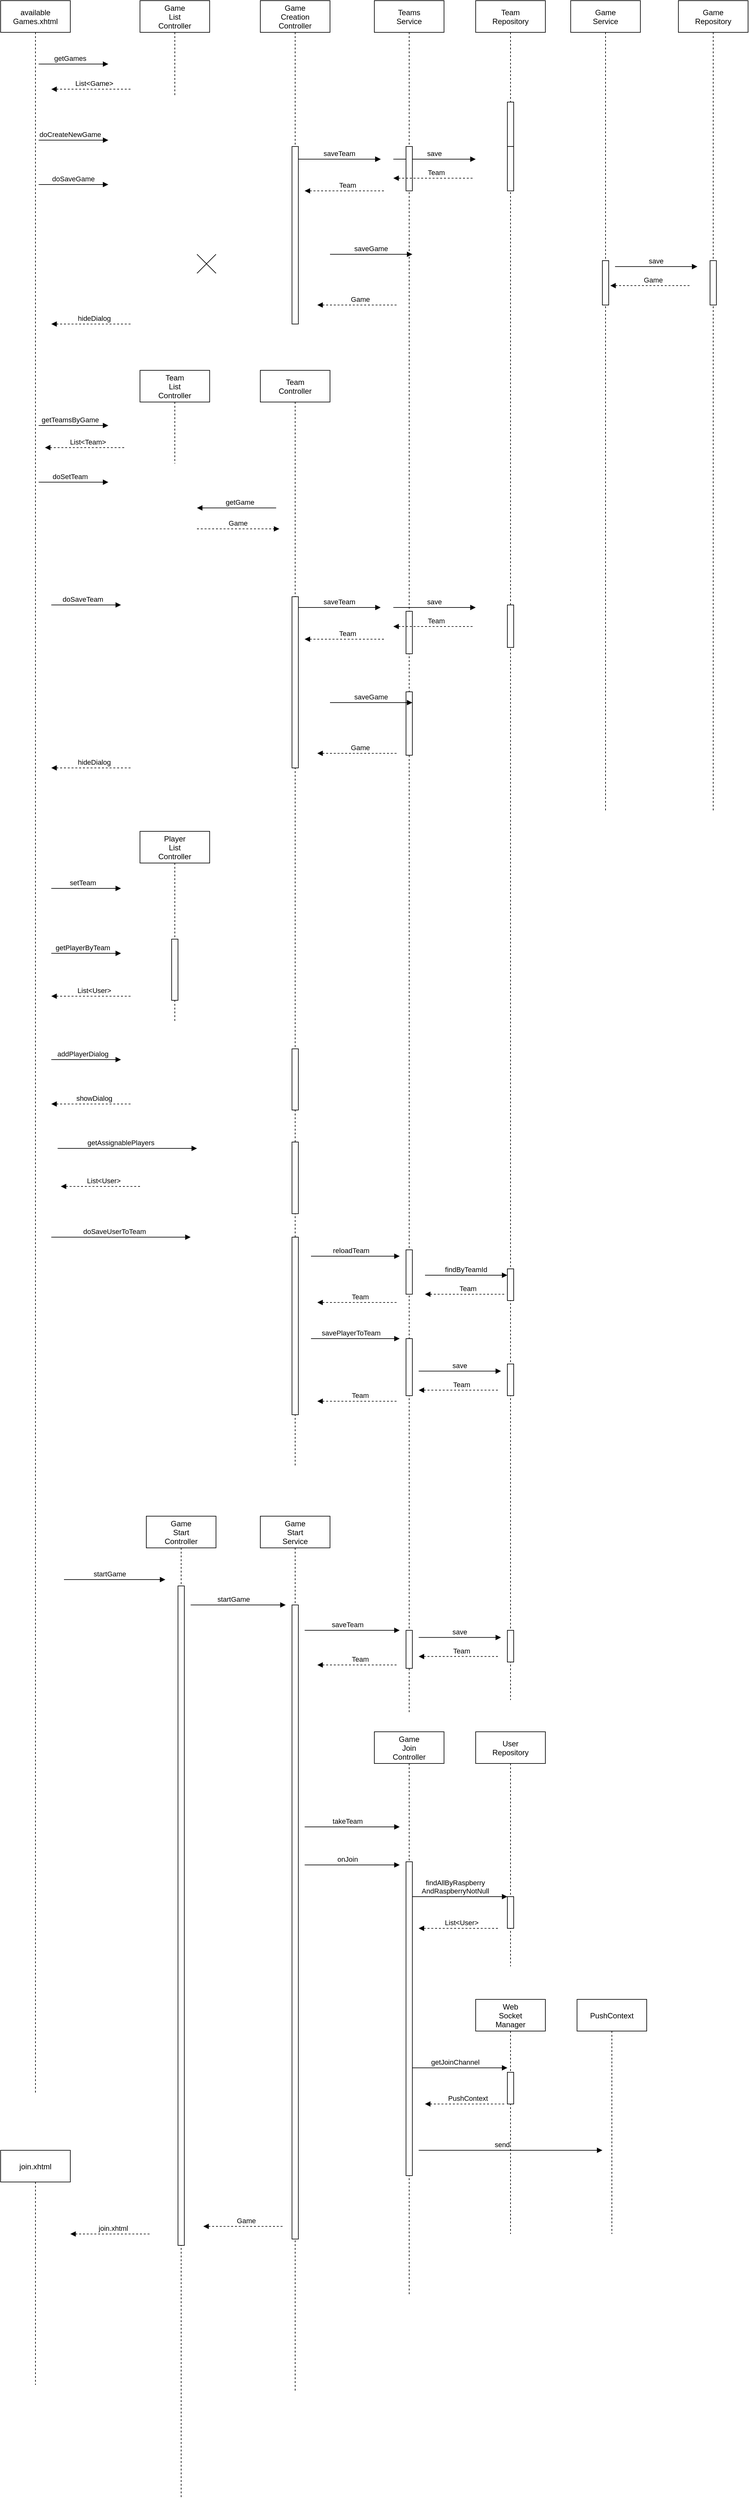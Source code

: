 <mxfile version="14.7.6" type="device"><diagram id="kgpKYQtTHZ0yAKxKKP6v" name="Page-1"><mxGraphModel dx="1500" dy="2580" grid="1" gridSize="10" guides="1" tooltips="1" connect="1" arrows="1" fold="1" page="1" pageScale="1" pageWidth="850" pageHeight="1100" math="0" shadow="0"><root><mxCell id="0"/><mxCell id="1" parent="0"/><mxCell id="PZsr2n9n497IH0BPCiel-1" value="Game&#10;Creation&#10;Controller" style="shape=umlLifeline;perimeter=lifelinePerimeter;container=1;collapsible=0;recursiveResize=0;rounded=0;shadow=0;strokeWidth=1;size=50;" vertex="1" parent="1"><mxGeometry x="2310" y="400" width="110" height="470" as="geometry"/></mxCell><mxCell id="PZsr2n9n497IH0BPCiel-2" value="" style="points=[];perimeter=orthogonalPerimeter;rounded=0;shadow=0;strokeWidth=1;" vertex="1" parent="PZsr2n9n497IH0BPCiel-1"><mxGeometry x="50" y="230" width="10" height="190" as="geometry"/></mxCell><mxCell id="PZsr2n9n497IH0BPCiel-4" value="Teams&#10;Service" style="shape=umlLifeline;perimeter=lifelinePerimeter;container=1;collapsible=0;recursiveResize=0;rounded=0;shadow=0;strokeWidth=1;size=50;" vertex="1" parent="1"><mxGeometry x="2490" y="400" width="110" height="2700" as="geometry"/></mxCell><mxCell id="PZsr2n9n497IH0BPCiel-94" value="" style="points=[];perimeter=orthogonalPerimeter;rounded=0;shadow=0;strokeWidth=1;" vertex="1" parent="PZsr2n9n497IH0BPCiel-4"><mxGeometry x="50" y="963" width="10" height="67" as="geometry"/></mxCell><mxCell id="PZsr2n9n497IH0BPCiel-96" value="" style="points=[];perimeter=orthogonalPerimeter;rounded=0;shadow=0;strokeWidth=1;" vertex="1" parent="PZsr2n9n497IH0BPCiel-4"><mxGeometry x="50" y="1090" width="10" height="100" as="geometry"/></mxCell><mxCell id="PZsr2n9n497IH0BPCiel-103" value="" style="points=[];perimeter=orthogonalPerimeter;rounded=0;shadow=0;strokeWidth=1;" vertex="1" parent="PZsr2n9n497IH0BPCiel-4"><mxGeometry x="50" y="1970" width="10" height="70" as="geometry"/></mxCell><mxCell id="PZsr2n9n497IH0BPCiel-104" value="" style="points=[];perimeter=orthogonalPerimeter;rounded=0;shadow=0;strokeWidth=1;" vertex="1" parent="PZsr2n9n497IH0BPCiel-4"><mxGeometry x="50" y="2110" width="10" height="90" as="geometry"/></mxCell><mxCell id="PZsr2n9n497IH0BPCiel-114" value="" style="points=[];perimeter=orthogonalPerimeter;rounded=0;shadow=0;strokeWidth=1;" vertex="1" parent="PZsr2n9n497IH0BPCiel-4"><mxGeometry x="50" y="2570" width="10" height="60" as="geometry"/></mxCell><mxCell id="PZsr2n9n497IH0BPCiel-6" value="Game&#10;Service" style="shape=umlLifeline;perimeter=lifelinePerimeter;container=1;collapsible=0;recursiveResize=0;rounded=0;shadow=0;strokeWidth=1;size=50;" vertex="1" parent="1"><mxGeometry x="2800" y="400" width="110" height="1280" as="geometry"/></mxCell><mxCell id="PZsr2n9n497IH0BPCiel-26" value="save" style="verticalAlign=bottom;endArrow=block;shadow=0;strokeWidth=1;" edge="1" parent="PZsr2n9n497IH0BPCiel-6"><mxGeometry relative="1" as="geometry"><mxPoint x="70" y="419.43" as="sourcePoint"/><mxPoint x="200" y="419.43" as="targetPoint"/></mxGeometry></mxCell><mxCell id="PZsr2n9n497IH0BPCiel-30" value="Game" style="verticalAlign=bottom;endArrow=block;shadow=0;strokeWidth=1;dashed=1;" edge="1" parent="PZsr2n9n497IH0BPCiel-6"><mxGeometry x="-0.092" relative="1" as="geometry"><mxPoint x="187.5" y="449.43" as="sourcePoint"/><mxPoint x="62.5" y="449.43" as="targetPoint"/><mxPoint as="offset"/></mxGeometry></mxCell><mxCell id="PZsr2n9n497IH0BPCiel-35" value="" style="points=[];perimeter=orthogonalPerimeter;rounded=0;shadow=0;strokeWidth=1;" vertex="1" parent="PZsr2n9n497IH0BPCiel-6"><mxGeometry x="50" y="410" width="10" height="70" as="geometry"/></mxCell><mxCell id="PZsr2n9n497IH0BPCiel-8" value="saveTeam" style="verticalAlign=bottom;endArrow=block;shadow=0;strokeWidth=1;" edge="1" parent="1"><mxGeometry relative="1" as="geometry"><mxPoint x="2370" y="650" as="sourcePoint"/><mxPoint x="2500" y="650" as="targetPoint"/></mxGeometry></mxCell><mxCell id="PZsr2n9n497IH0BPCiel-9" value="doCreateNewGame" style="verticalAlign=bottom;endArrow=block;shadow=0;strokeWidth=1;" edge="1" parent="1"><mxGeometry x="-0.091" relative="1" as="geometry"><mxPoint x="1960" y="620" as="sourcePoint"/><mxPoint x="2070" y="620" as="targetPoint"/><mxPoint as="offset"/></mxGeometry></mxCell><mxCell id="PZsr2n9n497IH0BPCiel-10" value="available&#10;Games.xhtml" style="shape=umlLifeline;perimeter=lifelinePerimeter;container=1;collapsible=0;recursiveResize=0;rounded=0;shadow=0;strokeWidth=1;size=50;" vertex="1" parent="1"><mxGeometry x="1900" y="400" width="110" height="3300" as="geometry"/></mxCell><mxCell id="PZsr2n9n497IH0BPCiel-14" value="doSaveGame" style="verticalAlign=bottom;endArrow=block;shadow=0;strokeWidth=1;" edge="1" parent="1"><mxGeometry relative="1" as="geometry"><mxPoint x="1960" y="690" as="sourcePoint"/><mxPoint x="2070" y="690" as="targetPoint"/><mxPoint as="offset"/></mxGeometry></mxCell><mxCell id="PZsr2n9n497IH0BPCiel-18" value="Game&#10;Repository" style="shape=umlLifeline;perimeter=lifelinePerimeter;container=1;collapsible=0;recursiveResize=0;rounded=0;shadow=0;strokeWidth=1;size=50;" vertex="1" parent="1"><mxGeometry x="2970" y="400" width="110" height="1280" as="geometry"/></mxCell><mxCell id="PZsr2n9n497IH0BPCiel-39" value="" style="points=[];perimeter=orthogonalPerimeter;rounded=0;shadow=0;strokeWidth=1;" vertex="1" parent="PZsr2n9n497IH0BPCiel-18"><mxGeometry x="50" y="410" width="10" height="70" as="geometry"/></mxCell><mxCell id="PZsr2n9n497IH0BPCiel-22" value="" style="shape=umlDestroy;whiteSpace=wrap;html=1;strokeWidth=1;" vertex="1" parent="1"><mxGeometry x="2210" y="800" width="30" height="30" as="geometry"/></mxCell><mxCell id="PZsr2n9n497IH0BPCiel-25" value="save" style="verticalAlign=bottom;endArrow=block;shadow=0;strokeWidth=1;" edge="1" parent="1"><mxGeometry relative="1" as="geometry"><mxPoint x="2520" y="650" as="sourcePoint"/><mxPoint x="2650" y="650" as="targetPoint"/></mxGeometry></mxCell><mxCell id="PZsr2n9n497IH0BPCiel-32" value="" style="points=[];perimeter=orthogonalPerimeter;rounded=0;shadow=0;strokeWidth=1;" vertex="1" parent="1"><mxGeometry x="2360" y="630" width="10" height="280" as="geometry"/></mxCell><mxCell id="PZsr2n9n497IH0BPCiel-33" value="" style="points=[];perimeter=orthogonalPerimeter;rounded=0;shadow=0;strokeWidth=1;" vertex="1" parent="1"><mxGeometry x="2540" y="630" width="10" height="70" as="geometry"/></mxCell><mxCell id="PZsr2n9n497IH0BPCiel-34" value="Game" style="verticalAlign=bottom;endArrow=block;shadow=0;strokeWidth=1;dashed=1;" edge="1" parent="1"><mxGeometry x="-0.092" relative="1" as="geometry"><mxPoint x="2525" y="880.0" as="sourcePoint"/><mxPoint x="2400" y="880.0" as="targetPoint"/><mxPoint as="offset"/></mxGeometry></mxCell><mxCell id="PZsr2n9n497IH0BPCiel-38" value="Team&#10;Repository" style="shape=umlLifeline;perimeter=lifelinePerimeter;container=1;collapsible=0;recursiveResize=0;rounded=0;shadow=0;strokeWidth=1;size=50;" vertex="1" parent="1"><mxGeometry x="2650" y="400" width="110" height="2680" as="geometry"/></mxCell><mxCell id="PZsr2n9n497IH0BPCiel-52" value="" style="points=[];perimeter=orthogonalPerimeter;rounded=0;shadow=0;strokeWidth=1;" vertex="1" parent="PZsr2n9n497IH0BPCiel-38"><mxGeometry x="50" y="160" width="10" height="70" as="geometry"/></mxCell><mxCell id="PZsr2n9n497IH0BPCiel-40" value="" style="points=[];perimeter=orthogonalPerimeter;rounded=0;shadow=0;strokeWidth=1;" vertex="1" parent="1"><mxGeometry x="2700" y="630" width="10" height="70" as="geometry"/></mxCell><mxCell id="PZsr2n9n497IH0BPCiel-36" value="Team" style="verticalAlign=bottom;endArrow=block;shadow=0;strokeWidth=1;dashed=1;" edge="1" parent="1"><mxGeometry x="-0.092" relative="1" as="geometry"><mxPoint x="2645" y="680.0" as="sourcePoint"/><mxPoint x="2520" y="680.0" as="targetPoint"/><mxPoint as="offset"/></mxGeometry></mxCell><mxCell id="PZsr2n9n497IH0BPCiel-41" value="Team" style="verticalAlign=bottom;endArrow=block;shadow=0;strokeWidth=1;dashed=1;" edge="1" parent="1"><mxGeometry x="-0.092" relative="1" as="geometry"><mxPoint x="2505" y="700.0" as="sourcePoint"/><mxPoint x="2380" y="700.0" as="targetPoint"/><mxPoint as="offset"/></mxGeometry></mxCell><mxCell id="PZsr2n9n497IH0BPCiel-42" value="Team&#10;Controller" style="shape=umlLifeline;perimeter=lifelinePerimeter;container=1;collapsible=0;recursiveResize=0;rounded=0;shadow=0;strokeWidth=1;size=50;" vertex="1" parent="1"><mxGeometry x="2310" y="983" width="110" height="1727" as="geometry"/></mxCell><mxCell id="PZsr2n9n497IH0BPCiel-43" value="" style="points=[];perimeter=orthogonalPerimeter;rounded=0;shadow=0;strokeWidth=1;" vertex="1" parent="PZsr2n9n497IH0BPCiel-42"><mxGeometry x="50" y="357" width="10" height="270" as="geometry"/></mxCell><mxCell id="PZsr2n9n497IH0BPCiel-84" value="" style="points=[];perimeter=orthogonalPerimeter;rounded=0;shadow=0;strokeWidth=1;" vertex="1" parent="PZsr2n9n497IH0BPCiel-42"><mxGeometry x="50" y="1070" width="10" height="96.5" as="geometry"/></mxCell><mxCell id="PZsr2n9n497IH0BPCiel-44" value="doSaveTeam" style="verticalAlign=bottom;endArrow=block;shadow=0;strokeWidth=1;" edge="1" parent="1"><mxGeometry x="-0.091" relative="1" as="geometry"><mxPoint x="1980.0" y="1353" as="sourcePoint"/><mxPoint x="2090.0" y="1353" as="targetPoint"/><mxPoint as="offset"/></mxGeometry></mxCell><mxCell id="PZsr2n9n497IH0BPCiel-45" value="Game&#10;List&#10;Controller" style="shape=umlLifeline;perimeter=lifelinePerimeter;container=1;collapsible=0;recursiveResize=0;rounded=0;shadow=0;strokeWidth=1;size=50;" vertex="1" parent="1"><mxGeometry x="2120" y="400" width="110" height="150" as="geometry"/></mxCell><mxCell id="PZsr2n9n497IH0BPCiel-47" value="Team&#10;List&#10;Controller" style="shape=umlLifeline;perimeter=lifelinePerimeter;container=1;collapsible=0;recursiveResize=0;rounded=0;shadow=0;strokeWidth=1;size=50;" vertex="1" parent="1"><mxGeometry x="2120" y="983" width="110" height="147" as="geometry"/></mxCell><mxCell id="PZsr2n9n497IH0BPCiel-49" value="getGames" style="verticalAlign=bottom;endArrow=block;shadow=0;strokeWidth=1;" edge="1" parent="1"><mxGeometry x="-0.091" relative="1" as="geometry"><mxPoint x="1960" y="500" as="sourcePoint"/><mxPoint x="2070" y="500" as="targetPoint"/><mxPoint as="offset"/></mxGeometry></mxCell><mxCell id="PZsr2n9n497IH0BPCiel-50" value="getTeamsByGame" style="verticalAlign=bottom;endArrow=block;shadow=0;strokeWidth=1;" edge="1" parent="1"><mxGeometry x="-0.091" relative="1" as="geometry"><mxPoint x="1960" y="1070" as="sourcePoint"/><mxPoint x="2070" y="1070" as="targetPoint"/><mxPoint as="offset"/></mxGeometry></mxCell><mxCell id="PZsr2n9n497IH0BPCiel-51" value="saveTeam" style="verticalAlign=bottom;endArrow=block;shadow=0;strokeWidth=1;" edge="1" parent="1"><mxGeometry relative="1" as="geometry"><mxPoint x="2370" y="650" as="sourcePoint"/><mxPoint x="2500" y="650" as="targetPoint"/></mxGeometry></mxCell><mxCell id="PZsr2n9n497IH0BPCiel-17" value="saveGame" style="verticalAlign=bottom;endArrow=block;shadow=0;strokeWidth=1;" edge="1" parent="1"><mxGeometry relative="1" as="geometry"><mxPoint x="2420" y="800" as="sourcePoint"/><mxPoint x="2550" y="800" as="targetPoint"/></mxGeometry></mxCell><mxCell id="PZsr2n9n497IH0BPCiel-53" value="saveTeam" style="verticalAlign=bottom;endArrow=block;shadow=0;strokeWidth=1;" edge="1" parent="1"><mxGeometry relative="1" as="geometry"><mxPoint x="2370" y="650" as="sourcePoint"/><mxPoint x="2500" y="650" as="targetPoint"/></mxGeometry></mxCell><mxCell id="PZsr2n9n497IH0BPCiel-54" value="saveTeam" style="verticalAlign=bottom;endArrow=block;shadow=0;strokeWidth=1;" edge="1" parent="1"><mxGeometry relative="1" as="geometry"><mxPoint x="2370" y="1357" as="sourcePoint"/><mxPoint x="2500" y="1357" as="targetPoint"/></mxGeometry></mxCell><mxCell id="PZsr2n9n497IH0BPCiel-55" value="Team" style="verticalAlign=bottom;endArrow=block;shadow=0;strokeWidth=1;dashed=1;" edge="1" parent="1"><mxGeometry x="-0.092" relative="1" as="geometry"><mxPoint x="2505" y="1407.0" as="sourcePoint"/><mxPoint x="2380" y="1407.0" as="targetPoint"/><mxPoint as="offset"/></mxGeometry></mxCell><mxCell id="PZsr2n9n497IH0BPCiel-56" value="Team" style="verticalAlign=bottom;endArrow=block;shadow=0;strokeWidth=1;dashed=1;" edge="1" parent="1"><mxGeometry x="-0.092" relative="1" as="geometry"><mxPoint x="2645" y="1387.0" as="sourcePoint"/><mxPoint x="2520" y="1387.0" as="targetPoint"/><mxPoint as="offset"/></mxGeometry></mxCell><mxCell id="PZsr2n9n497IH0BPCiel-57" value="save" style="verticalAlign=bottom;endArrow=block;shadow=0;strokeWidth=1;" edge="1" parent="1"><mxGeometry relative="1" as="geometry"><mxPoint x="2520" y="1357" as="sourcePoint"/><mxPoint x="2650" y="1357" as="targetPoint"/></mxGeometry></mxCell><mxCell id="PZsr2n9n497IH0BPCiel-58" value="saveGame" style="verticalAlign=bottom;endArrow=block;shadow=0;strokeWidth=1;" edge="1" parent="1"><mxGeometry relative="1" as="geometry"><mxPoint x="2420" y="1507" as="sourcePoint"/><mxPoint x="2550" y="1507" as="targetPoint"/></mxGeometry></mxCell><mxCell id="PZsr2n9n497IH0BPCiel-59" value="Game" style="verticalAlign=bottom;endArrow=block;shadow=0;strokeWidth=1;dashed=1;" edge="1" parent="1"><mxGeometry x="-0.092" relative="1" as="geometry"><mxPoint x="2525" y="1587" as="sourcePoint"/><mxPoint x="2400" y="1587" as="targetPoint"/><mxPoint as="offset"/></mxGeometry></mxCell><mxCell id="PZsr2n9n497IH0BPCiel-65" value="hideDialog" style="verticalAlign=bottom;endArrow=block;shadow=0;strokeWidth=1;dashed=1;" edge="1" parent="1"><mxGeometry x="-0.092" relative="1" as="geometry"><mxPoint x="2105" y="910" as="sourcePoint"/><mxPoint x="1980" y="910" as="targetPoint"/><mxPoint as="offset"/></mxGeometry></mxCell><mxCell id="PZsr2n9n497IH0BPCiel-66" value="hideDialog" style="verticalAlign=bottom;endArrow=block;shadow=0;strokeWidth=1;dashed=1;" edge="1" parent="1"><mxGeometry x="-0.092" relative="1" as="geometry"><mxPoint x="2105" y="1610" as="sourcePoint"/><mxPoint x="1980" y="1610" as="targetPoint"/><mxPoint as="offset"/></mxGeometry></mxCell><mxCell id="PZsr2n9n497IH0BPCiel-67" value="List&lt;Game&gt;" style="verticalAlign=bottom;endArrow=block;shadow=0;strokeWidth=1;dashed=1;" edge="1" parent="1"><mxGeometry x="-0.092" relative="1" as="geometry"><mxPoint x="2105" y="539.66" as="sourcePoint"/><mxPoint x="1980" y="539.66" as="targetPoint"/><mxPoint as="offset"/></mxGeometry></mxCell><mxCell id="PZsr2n9n497IH0BPCiel-68" value="List&lt;Team&gt;" style="verticalAlign=bottom;endArrow=block;shadow=0;strokeWidth=1;dashed=1;" edge="1" parent="1"><mxGeometry x="-0.092" relative="1" as="geometry"><mxPoint x="2095" y="1104.86" as="sourcePoint"/><mxPoint x="1970" y="1104.86" as="targetPoint"/><mxPoint as="offset"/></mxGeometry></mxCell><mxCell id="PZsr2n9n497IH0BPCiel-69" value="doSetTeam" style="verticalAlign=bottom;endArrow=block;shadow=0;strokeWidth=1;" edge="1" parent="1"><mxGeometry x="-0.091" relative="1" as="geometry"><mxPoint x="1960.0" y="1159.43" as="sourcePoint"/><mxPoint x="2070.0" y="1159.43" as="targetPoint"/><mxPoint as="offset"/></mxGeometry></mxCell><mxCell id="PZsr2n9n497IH0BPCiel-70" value="getGame" style="verticalAlign=bottom;endArrow=block;shadow=0;strokeWidth=1;" edge="1" parent="1"><mxGeometry x="-0.092" relative="1" as="geometry"><mxPoint x="2335" y="1200.0" as="sourcePoint"/><mxPoint x="2210" y="1200.0" as="targetPoint"/><mxPoint as="offset"/></mxGeometry></mxCell><mxCell id="PZsr2n9n497IH0BPCiel-71" value="Game" style="verticalAlign=bottom;endArrow=block;shadow=0;strokeWidth=1;dashed=1;" edge="1" parent="1"><mxGeometry relative="1" as="geometry"><mxPoint x="2210" y="1233" as="sourcePoint"/><mxPoint x="2340" y="1233" as="targetPoint"/></mxGeometry></mxCell><mxCell id="PZsr2n9n497IH0BPCiel-72" value="Player&#10;List&#10;Controller" style="shape=umlLifeline;perimeter=lifelinePerimeter;container=1;collapsible=0;recursiveResize=0;rounded=0;shadow=0;strokeWidth=1;size=50;" vertex="1" parent="1"><mxGeometry x="2120" y="1710" width="110" height="300" as="geometry"/></mxCell><mxCell id="PZsr2n9n497IH0BPCiel-73" value="setTeam" style="verticalAlign=bottom;endArrow=block;shadow=0;strokeWidth=1;" edge="1" parent="1"><mxGeometry x="-0.091" relative="1" as="geometry"><mxPoint x="1980" y="1800" as="sourcePoint"/><mxPoint x="2090" y="1800" as="targetPoint"/><mxPoint as="offset"/></mxGeometry></mxCell><mxCell id="PZsr2n9n497IH0BPCiel-74" value="getPlayerByTeam" style="verticalAlign=bottom;endArrow=block;shadow=0;strokeWidth=1;" edge="1" parent="1"><mxGeometry x="-0.091" relative="1" as="geometry"><mxPoint x="1980" y="1902.43" as="sourcePoint"/><mxPoint x="2090" y="1902.43" as="targetPoint"/><mxPoint as="offset"/></mxGeometry></mxCell><mxCell id="PZsr2n9n497IH0BPCiel-75" value="List&lt;User&gt;" style="verticalAlign=bottom;endArrow=block;shadow=0;strokeWidth=1;dashed=1;" edge="1" parent="1"><mxGeometry x="-0.092" relative="1" as="geometry"><mxPoint x="2105" y="1970" as="sourcePoint"/><mxPoint x="1980" y="1970" as="targetPoint"/><mxPoint as="offset"/></mxGeometry></mxCell><mxCell id="PZsr2n9n497IH0BPCiel-76" value="addPlayerDialog" style="verticalAlign=bottom;endArrow=block;shadow=0;strokeWidth=1;" edge="1" parent="1"><mxGeometry x="-0.091" relative="1" as="geometry"><mxPoint x="1980.0" y="2070.0" as="sourcePoint"/><mxPoint x="2090.0" y="2070.0" as="targetPoint"/><mxPoint as="offset"/></mxGeometry></mxCell><mxCell id="PZsr2n9n497IH0BPCiel-77" value="showDialog" style="verticalAlign=bottom;endArrow=block;shadow=0;strokeWidth=1;dashed=1;" edge="1" parent="1"><mxGeometry x="-0.092" relative="1" as="geometry"><mxPoint x="2105" y="2140" as="sourcePoint"/><mxPoint x="1980" y="2140" as="targetPoint"/><mxPoint as="offset"/></mxGeometry></mxCell><mxCell id="PZsr2n9n497IH0BPCiel-78" value="getAssignablePlayers" style="verticalAlign=bottom;endArrow=block;shadow=0;strokeWidth=1;" edge="1" parent="1"><mxGeometry x="-0.091" relative="1" as="geometry"><mxPoint x="1990.0" y="2210.0" as="sourcePoint"/><mxPoint x="2210" y="2210" as="targetPoint"/><mxPoint as="offset"/></mxGeometry></mxCell><mxCell id="PZsr2n9n497IH0BPCiel-79" value="doSaveUserToTeam" style="verticalAlign=bottom;endArrow=block;shadow=0;strokeWidth=1;" edge="1" parent="1"><mxGeometry x="-0.091" relative="1" as="geometry"><mxPoint x="1980.0" y="2350.0" as="sourcePoint"/><mxPoint x="2200" y="2350" as="targetPoint"/><mxPoint as="offset"/></mxGeometry></mxCell><mxCell id="PZsr2n9n497IH0BPCiel-81" value="List&lt;User&gt;" style="verticalAlign=bottom;endArrow=block;shadow=0;strokeWidth=1;dashed=1;" edge="1" parent="1"><mxGeometry x="-0.092" relative="1" as="geometry"><mxPoint x="2120" y="2270" as="sourcePoint"/><mxPoint x="1995" y="2270" as="targetPoint"/><mxPoint as="offset"/></mxGeometry></mxCell><mxCell id="PZsr2n9n497IH0BPCiel-82" value="" style="points=[];perimeter=orthogonalPerimeter;rounded=0;shadow=0;strokeWidth=1;" vertex="1" parent="1"><mxGeometry x="2360" y="2350" width="10" height="280" as="geometry"/></mxCell><mxCell id="PZsr2n9n497IH0BPCiel-83" value="" style="points=[];perimeter=orthogonalPerimeter;rounded=0;shadow=0;strokeWidth=1;" vertex="1" parent="1"><mxGeometry x="2360" y="2200" width="10" height="113" as="geometry"/></mxCell><mxCell id="PZsr2n9n497IH0BPCiel-85" value="" style="points=[];perimeter=orthogonalPerimeter;rounded=0;shadow=0;strokeWidth=1;" vertex="1" parent="1"><mxGeometry x="2170" y="1880" width="10" height="96.5" as="geometry"/></mxCell><mxCell id="PZsr2n9n497IH0BPCiel-88" value="savePlayerToTeam" style="verticalAlign=bottom;endArrow=block;shadow=0;strokeWidth=1;" edge="1" parent="1"><mxGeometry x="-0.091" relative="1" as="geometry"><mxPoint x="2390.0" y="2510.0" as="sourcePoint"/><mxPoint x="2530" y="2510" as="targetPoint"/><mxPoint as="offset"/></mxGeometry></mxCell><mxCell id="PZsr2n9n497IH0BPCiel-89" value="Team" style="verticalAlign=bottom;endArrow=block;shadow=0;strokeWidth=1;dashed=1;" edge="1" parent="1"><mxGeometry x="-0.092" relative="1" as="geometry"><mxPoint x="2525" y="2608.7" as="sourcePoint"/><mxPoint x="2400" y="2608.7" as="targetPoint"/><mxPoint as="offset"/></mxGeometry></mxCell><mxCell id="PZsr2n9n497IH0BPCiel-92" value="Team" style="verticalAlign=bottom;endArrow=block;shadow=0;strokeWidth=1;dashed=1;" edge="1" parent="1"><mxGeometry x="-0.092" relative="1" as="geometry"><mxPoint x="2685" y="2591.3" as="sourcePoint"/><mxPoint x="2560" y="2591.3" as="targetPoint"/><mxPoint as="offset"/></mxGeometry></mxCell><mxCell id="PZsr2n9n497IH0BPCiel-93" value="save" style="verticalAlign=bottom;endArrow=block;shadow=0;strokeWidth=1;" edge="1" parent="1"><mxGeometry relative="1" as="geometry"><mxPoint x="2560" y="2561.3" as="sourcePoint"/><mxPoint x="2690" y="2561.3" as="targetPoint"/></mxGeometry></mxCell><mxCell id="PZsr2n9n497IH0BPCiel-95" value="" style="points=[];perimeter=orthogonalPerimeter;rounded=0;shadow=0;strokeWidth=1;" vertex="1" parent="1"><mxGeometry x="2700" y="1353" width="10" height="67" as="geometry"/></mxCell><mxCell id="PZsr2n9n497IH0BPCiel-99" value="reloadTeam" style="verticalAlign=bottom;endArrow=block;shadow=0;strokeWidth=1;" edge="1" parent="1"><mxGeometry x="-0.091" relative="1" as="geometry"><mxPoint x="2390.0" y="2380.0" as="sourcePoint"/><mxPoint x="2530" y="2380" as="targetPoint"/><mxPoint as="offset"/></mxGeometry></mxCell><mxCell id="PZsr2n9n497IH0BPCiel-100" value="Team" style="verticalAlign=bottom;endArrow=block;shadow=0;strokeWidth=1;dashed=1;" edge="1" parent="1"><mxGeometry x="-0.092" relative="1" as="geometry"><mxPoint x="2525" y="2453" as="sourcePoint"/><mxPoint x="2400" y="2453" as="targetPoint"/><mxPoint as="offset"/></mxGeometry></mxCell><mxCell id="PZsr2n9n497IH0BPCiel-101" value="findByTeamId" style="verticalAlign=bottom;endArrow=block;shadow=0;strokeWidth=1;" edge="1" parent="1"><mxGeometry relative="1" as="geometry"><mxPoint x="2570" y="2410.0" as="sourcePoint"/><mxPoint x="2700" y="2410.0" as="targetPoint"/></mxGeometry></mxCell><mxCell id="PZsr2n9n497IH0BPCiel-102" value="Team" style="verticalAlign=bottom;endArrow=block;shadow=0;strokeWidth=1;dashed=1;" edge="1" parent="1"><mxGeometry x="-0.092" relative="1" as="geometry"><mxPoint x="2695" y="2440.0" as="sourcePoint"/><mxPoint x="2570" y="2440.0" as="targetPoint"/><mxPoint as="offset"/></mxGeometry></mxCell><mxCell id="PZsr2n9n497IH0BPCiel-105" value="" style="points=[];perimeter=orthogonalPerimeter;rounded=0;shadow=0;strokeWidth=1;" vertex="1" parent="1"><mxGeometry x="2700" y="2550" width="10" height="50" as="geometry"/></mxCell><mxCell id="PZsr2n9n497IH0BPCiel-106" value="" style="points=[];perimeter=orthogonalPerimeter;rounded=0;shadow=0;strokeWidth=1;" vertex="1" parent="1"><mxGeometry x="2700" y="2400" width="10" height="50" as="geometry"/></mxCell><mxCell id="PZsr2n9n497IH0BPCiel-107" value="Game&#10;Start&#10;Controller" style="shape=umlLifeline;perimeter=lifelinePerimeter;container=1;collapsible=0;recursiveResize=0;rounded=0;shadow=0;strokeWidth=1;size=50;" vertex="1" parent="1"><mxGeometry x="2130" y="2790" width="110" height="1550" as="geometry"/></mxCell><mxCell id="PZsr2n9n497IH0BPCiel-108" value="" style="points=[];perimeter=orthogonalPerimeter;rounded=0;shadow=0;strokeWidth=1;" vertex="1" parent="PZsr2n9n497IH0BPCiel-107"><mxGeometry x="50" y="110" width="10" height="1040" as="geometry"/></mxCell><mxCell id="PZsr2n9n497IH0BPCiel-109" value="startGame" style="verticalAlign=bottom;endArrow=block;shadow=0;strokeWidth=1;" edge="1" parent="1"><mxGeometry x="-0.091" relative="1" as="geometry"><mxPoint x="2000" y="2890.0" as="sourcePoint"/><mxPoint x="2160" y="2890" as="targetPoint"/><mxPoint as="offset"/></mxGeometry></mxCell><mxCell id="PZsr2n9n497IH0BPCiel-110" value="Game&#10;Start&#10;Service" style="shape=umlLifeline;perimeter=lifelinePerimeter;container=1;collapsible=0;recursiveResize=0;rounded=0;shadow=0;strokeWidth=1;size=50;" vertex="1" parent="1"><mxGeometry x="2310" y="2790" width="110" height="1380" as="geometry"/></mxCell><mxCell id="PZsr2n9n497IH0BPCiel-111" value="" style="points=[];perimeter=orthogonalPerimeter;rounded=0;shadow=0;strokeWidth=1;" vertex="1" parent="PZsr2n9n497IH0BPCiel-110"><mxGeometry x="50" y="140" width="10" height="1000" as="geometry"/></mxCell><mxCell id="PZsr2n9n497IH0BPCiel-112" value="startGame" style="verticalAlign=bottom;endArrow=block;shadow=0;strokeWidth=1;" edge="1" parent="1"><mxGeometry x="-0.091" relative="1" as="geometry"><mxPoint x="2200" y="2930.0" as="sourcePoint"/><mxPoint x="2350" y="2930" as="targetPoint"/><mxPoint as="offset"/></mxGeometry></mxCell><mxCell id="PZsr2n9n497IH0BPCiel-113" value="saveTeam" style="verticalAlign=bottom;endArrow=block;shadow=0;strokeWidth=1;" edge="1" parent="1"><mxGeometry x="-0.091" relative="1" as="geometry"><mxPoint x="2380" y="2970.0" as="sourcePoint"/><mxPoint x="2530" y="2970" as="targetPoint"/><mxPoint as="offset"/></mxGeometry></mxCell><mxCell id="PZsr2n9n497IH0BPCiel-115" value="Team" style="verticalAlign=bottom;endArrow=block;shadow=0;strokeWidth=1;dashed=1;" edge="1" parent="1"><mxGeometry x="-0.092" relative="1" as="geometry"><mxPoint x="2685" y="3011.3" as="sourcePoint"/><mxPoint x="2560" y="3011.3" as="targetPoint"/><mxPoint as="offset"/></mxGeometry></mxCell><mxCell id="PZsr2n9n497IH0BPCiel-116" value="save" style="verticalAlign=bottom;endArrow=block;shadow=0;strokeWidth=1;" edge="1" parent="1"><mxGeometry relative="1" as="geometry"><mxPoint x="2560" y="2981.3" as="sourcePoint"/><mxPoint x="2690" y="2981.3" as="targetPoint"/></mxGeometry></mxCell><mxCell id="PZsr2n9n497IH0BPCiel-117" value="" style="points=[];perimeter=orthogonalPerimeter;rounded=0;shadow=0;strokeWidth=1;" vertex="1" parent="1"><mxGeometry x="2700" y="2970" width="10" height="50" as="geometry"/></mxCell><mxCell id="PZsr2n9n497IH0BPCiel-118" value="Team" style="verticalAlign=bottom;endArrow=block;shadow=0;strokeWidth=1;dashed=1;" edge="1" parent="1"><mxGeometry x="-0.092" relative="1" as="geometry"><mxPoint x="2525" y="3024.66" as="sourcePoint"/><mxPoint x="2400" y="3024.66" as="targetPoint"/><mxPoint as="offset"/></mxGeometry></mxCell><mxCell id="PZsr2n9n497IH0BPCiel-119" value="Game&#10;Join&#10;Controller" style="shape=umlLifeline;perimeter=lifelinePerimeter;container=1;collapsible=0;recursiveResize=0;rounded=0;shadow=0;strokeWidth=1;size=50;" vertex="1" parent="1"><mxGeometry x="2490" y="3130" width="110" height="890" as="geometry"/></mxCell><mxCell id="PZsr2n9n497IH0BPCiel-125" value="" style="points=[];perimeter=orthogonalPerimeter;rounded=0;shadow=0;strokeWidth=1;" vertex="1" parent="PZsr2n9n497IH0BPCiel-119"><mxGeometry x="50" y="205" width="10" height="495" as="geometry"/></mxCell><mxCell id="PZsr2n9n497IH0BPCiel-121" value="takeTeam" style="verticalAlign=bottom;endArrow=block;shadow=0;strokeWidth=1;" edge="1" parent="1"><mxGeometry x="-0.091" relative="1" as="geometry"><mxPoint x="2380" y="3280.0" as="sourcePoint"/><mxPoint x="2530" y="3280" as="targetPoint"/><mxPoint as="offset"/></mxGeometry></mxCell><mxCell id="PZsr2n9n497IH0BPCiel-122" value="onJoin" style="verticalAlign=bottom;endArrow=block;shadow=0;strokeWidth=1;" edge="1" parent="1"><mxGeometry x="-0.091" relative="1" as="geometry"><mxPoint x="2380" y="3340.0" as="sourcePoint"/><mxPoint x="2530" y="3340" as="targetPoint"/><mxPoint as="offset"/></mxGeometry></mxCell><mxCell id="PZsr2n9n497IH0BPCiel-123" value="User&#10;Repository" style="shape=umlLifeline;perimeter=lifelinePerimeter;container=1;collapsible=0;recursiveResize=0;rounded=0;shadow=0;strokeWidth=1;size=50;" vertex="1" parent="1"><mxGeometry x="2650" y="3130" width="110" height="370" as="geometry"/></mxCell><mxCell id="PZsr2n9n497IH0BPCiel-124" value="findAllByRaspberry&#10;AndRaspberryNotNull" style="verticalAlign=bottom;endArrow=block;shadow=0;strokeWidth=1;" edge="1" parent="1"><mxGeometry x="-0.091" relative="1" as="geometry"><mxPoint x="2550" y="3390.0" as="sourcePoint"/><mxPoint x="2700" y="3390" as="targetPoint"/><mxPoint as="offset"/></mxGeometry></mxCell><mxCell id="PZsr2n9n497IH0BPCiel-126" value="List&lt;User&gt;" style="verticalAlign=bottom;endArrow=block;shadow=0;strokeWidth=1;dashed=1;" edge="1" parent="1"><mxGeometry x="-0.092" relative="1" as="geometry"><mxPoint x="2685" y="3440.0" as="sourcePoint"/><mxPoint x="2560" y="3440.0" as="targetPoint"/><mxPoint as="offset"/></mxGeometry></mxCell><mxCell id="PZsr2n9n497IH0BPCiel-127" value="Web&#10;Socket&#10;Manager" style="shape=umlLifeline;perimeter=lifelinePerimeter;container=1;collapsible=0;recursiveResize=0;rounded=0;shadow=0;strokeWidth=1;size=50;" vertex="1" parent="1"><mxGeometry x="2650" y="3552" width="110" height="370" as="geometry"/></mxCell><mxCell id="PZsr2n9n497IH0BPCiel-128" value="getJoinChannel" style="verticalAlign=bottom;endArrow=block;shadow=0;strokeWidth=1;" edge="1" parent="1"><mxGeometry x="-0.091" relative="1" as="geometry"><mxPoint x="2550" y="3660.0" as="sourcePoint"/><mxPoint x="2700" y="3660" as="targetPoint"/><mxPoint as="offset"/></mxGeometry></mxCell><mxCell id="PZsr2n9n497IH0BPCiel-129" value="PushContext" style="shape=umlLifeline;perimeter=lifelinePerimeter;container=1;collapsible=0;recursiveResize=0;rounded=0;shadow=0;strokeWidth=1;size=50;" vertex="1" parent="1"><mxGeometry x="2810" y="3552" width="110" height="370" as="geometry"/></mxCell><mxCell id="PZsr2n9n497IH0BPCiel-130" value="PushContext" style="verticalAlign=bottom;endArrow=block;shadow=0;strokeWidth=1;dashed=1;" edge="1" parent="1"><mxGeometry x="-0.092" relative="1" as="geometry"><mxPoint x="2695" y="3717.0" as="sourcePoint"/><mxPoint x="2570" y="3717.0" as="targetPoint"/><mxPoint as="offset"/></mxGeometry></mxCell><mxCell id="PZsr2n9n497IH0BPCiel-131" value="" style="points=[];perimeter=orthogonalPerimeter;rounded=0;shadow=0;strokeWidth=1;" vertex="1" parent="1"><mxGeometry x="2700" y="3390" width="10" height="50" as="geometry"/></mxCell><mxCell id="PZsr2n9n497IH0BPCiel-132" value="" style="points=[];perimeter=orthogonalPerimeter;rounded=0;shadow=0;strokeWidth=1;" vertex="1" parent="1"><mxGeometry x="2700" y="3667" width="10" height="50" as="geometry"/></mxCell><mxCell id="PZsr2n9n497IH0BPCiel-133" value="send" style="verticalAlign=bottom;endArrow=block;shadow=0;strokeWidth=1;" edge="1" parent="1"><mxGeometry x="-0.091" relative="1" as="geometry"><mxPoint x="2560" y="3790.0" as="sourcePoint"/><mxPoint x="2850" y="3790" as="targetPoint"/><mxPoint as="offset"/></mxGeometry></mxCell><mxCell id="PZsr2n9n497IH0BPCiel-134" value="Game" style="verticalAlign=bottom;endArrow=block;shadow=0;strokeWidth=1;dashed=1;" edge="1" parent="1"><mxGeometry x="-0.092" relative="1" as="geometry"><mxPoint x="2345" y="3910.0" as="sourcePoint"/><mxPoint x="2220" y="3910.0" as="targetPoint"/><mxPoint as="offset"/></mxGeometry></mxCell><mxCell id="PZsr2n9n497IH0BPCiel-135" value="join.xhtml" style="verticalAlign=bottom;endArrow=block;shadow=0;strokeWidth=1;dashed=1;" edge="1" parent="1"><mxGeometry x="-0.092" relative="1" as="geometry"><mxPoint x="2135" y="3922" as="sourcePoint"/><mxPoint x="2010" y="3922" as="targetPoint"/><mxPoint as="offset"/></mxGeometry></mxCell><mxCell id="PZsr2n9n497IH0BPCiel-136" value="join.xhtml" style="shape=umlLifeline;perimeter=lifelinePerimeter;container=1;collapsible=0;recursiveResize=0;rounded=0;shadow=0;strokeWidth=1;size=50;" vertex="1" parent="1"><mxGeometry x="1900" y="3790" width="110" height="370" as="geometry"/></mxCell></root></mxGraphModel></diagram></mxfile>